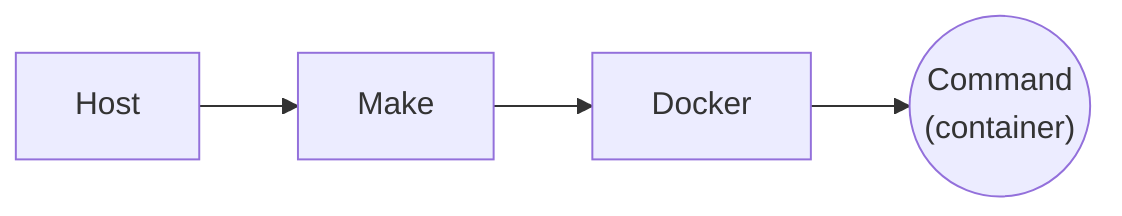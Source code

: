 graph LR
    host[Host]-->make[Make]
    make-->docker["Docker"]
    docker-->container(("Command
    (container)"))